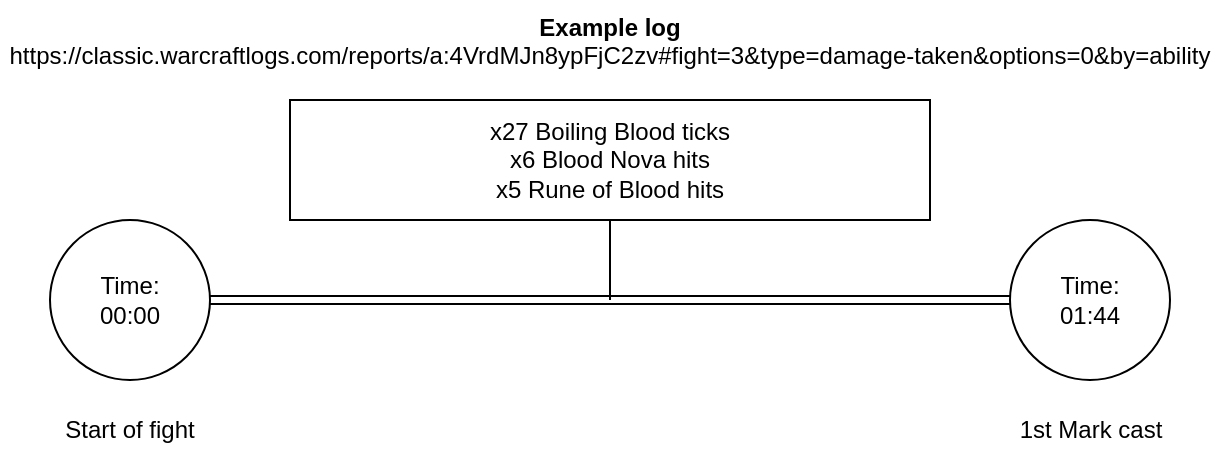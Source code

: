 <mxfile version="21.7.2" type="device">
  <diagram name="Página-1" id="3vafuTlPAw6DXh7o1Bnj">
    <mxGraphModel dx="1200" dy="756" grid="1" gridSize="10" guides="1" tooltips="1" connect="1" arrows="1" fold="1" page="1" pageScale="1" pageWidth="827" pageHeight="1169" math="0" shadow="0">
      <root>
        <mxCell id="0" />
        <mxCell id="1" parent="0" />
        <mxCell id="ABTRls8zy6E2h-zhRWsx-6" style="edgeStyle=orthogonalEdgeStyle;rounded=0;orthogonalLoop=1;jettySize=auto;html=1;entryX=0;entryY=0.5;entryDx=0;entryDy=0;shape=link;" parent="1" source="ABTRls8zy6E2h-zhRWsx-2" target="ABTRls8zy6E2h-zhRWsx-3" edge="1">
          <mxGeometry relative="1" as="geometry" />
        </mxCell>
        <mxCell id="ABTRls8zy6E2h-zhRWsx-2" value="Time:&lt;br&gt;00:00" style="ellipse;whiteSpace=wrap;html=1;aspect=fixed;" parent="1" vertex="1">
          <mxGeometry x="40" y="480" width="80" height="80" as="geometry" />
        </mxCell>
        <mxCell id="ABTRls8zy6E2h-zhRWsx-3" value="Time:&lt;br&gt;01:44" style="ellipse;whiteSpace=wrap;html=1;aspect=fixed;" parent="1" vertex="1">
          <mxGeometry x="520" y="480" width="80" height="80" as="geometry" />
        </mxCell>
        <mxCell id="ABTRls8zy6E2h-zhRWsx-4" value="Start of fight" style="text;html=1;strokeColor=none;fillColor=none;align=center;verticalAlign=middle;whiteSpace=wrap;rounded=0;" parent="1" vertex="1">
          <mxGeometry x="45" y="570" width="70" height="30" as="geometry" />
        </mxCell>
        <mxCell id="ABTRls8zy6E2h-zhRWsx-5" value="1st Mark cast" style="text;html=1;strokeColor=none;fillColor=none;align=center;verticalAlign=middle;whiteSpace=wrap;rounded=0;" parent="1" vertex="1">
          <mxGeometry x="522.5" y="570" width="75" height="30" as="geometry" />
        </mxCell>
        <mxCell id="ABTRls8zy6E2h-zhRWsx-8" style="edgeStyle=orthogonalEdgeStyle;rounded=0;orthogonalLoop=1;jettySize=auto;html=1;endArrow=none;endFill=0;" parent="1" source="ABTRls8zy6E2h-zhRWsx-7" edge="1">
          <mxGeometry relative="1" as="geometry">
            <mxPoint x="320" y="520" as="targetPoint" />
          </mxGeometry>
        </mxCell>
        <mxCell id="ABTRls8zy6E2h-zhRWsx-7" value="x27 Boiling Blood ticks&lt;br&gt;x6 Blood Nova hits&lt;br&gt;x5 Rune of Blood hits" style="rounded=0;whiteSpace=wrap;html=1;" parent="1" vertex="1">
          <mxGeometry x="160" y="420" width="320" height="60" as="geometry" />
        </mxCell>
        <mxCell id="ukFftLrMRE7Wmc-4e1Tx-3" value="&lt;b&gt;Example log&lt;/b&gt;&lt;br&gt;https://classic.warcraftlogs.com/reports/a:4VrdMJn8ypFjC2zv#fight=3&amp;amp;type=damage-taken&amp;amp;options=0&amp;amp;by=ability" style="text;whiteSpace=wrap;html=1;align=center;" vertex="1" parent="1">
          <mxGeometry x="15" y="370" width="610" height="30" as="geometry" />
        </mxCell>
      </root>
    </mxGraphModel>
  </diagram>
</mxfile>
